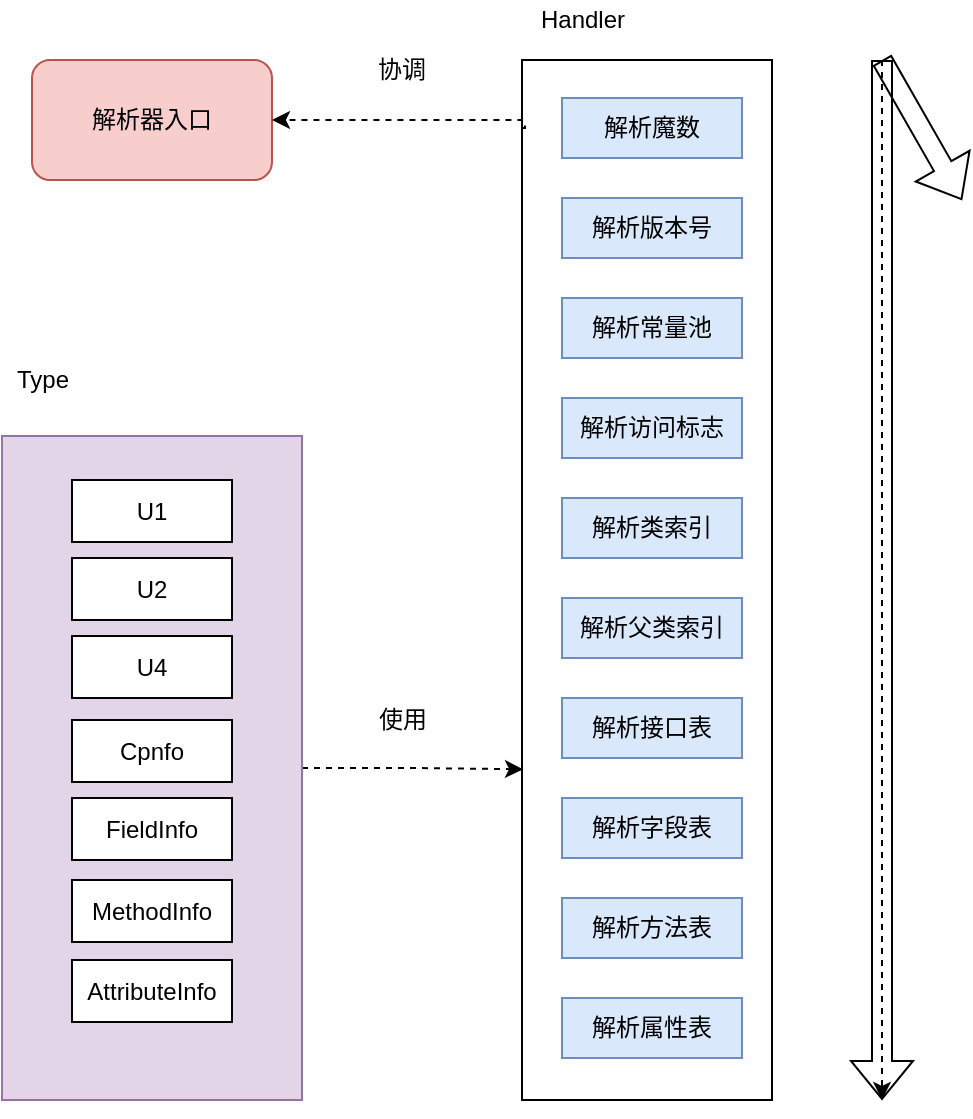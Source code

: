 <mxfile version="15.6.3" type="github">
  <diagram id="KJQ_AWa8l4w9tSERXjJN" name="Page-1">
    <mxGraphModel dx="942" dy="621" grid="1" gridSize="10" guides="1" tooltips="1" connect="1" arrows="1" fold="1" page="1" pageScale="1" pageWidth="827" pageHeight="1169" math="0" shadow="0">
      <root>
        <mxCell id="0" />
        <mxCell id="1" parent="0" />
        <mxCell id="fsH_G0In-MBlYthfAQ0J-1" value="解析器入口" style="rounded=1;whiteSpace=wrap;html=1;fillColor=#f8cecc;strokeColor=#b85450;" vertex="1" parent="1">
          <mxGeometry x="255" y="40" width="120" height="60" as="geometry" />
        </mxCell>
        <mxCell id="fsH_G0In-MBlYthfAQ0J-2" value="U1" style="rounded=0;whiteSpace=wrap;html=1;" vertex="1" parent="1">
          <mxGeometry x="275" y="244.5" width="80" height="31" as="geometry" />
        </mxCell>
        <mxCell id="fsH_G0In-MBlYthfAQ0J-3" value="解析魔数" style="rounded=0;whiteSpace=wrap;html=1;fillColor=#dae8fc;strokeColor=#6c8ebf;" vertex="1" parent="1">
          <mxGeometry x="520" y="59" width="90" height="30" as="geometry" />
        </mxCell>
        <mxCell id="fsH_G0In-MBlYthfAQ0J-4" value="解析版本号" style="rounded=0;whiteSpace=wrap;html=1;fillColor=#dae8fc;strokeColor=#6c8ebf;" vertex="1" parent="1">
          <mxGeometry x="520" y="109" width="90" height="30" as="geometry" />
        </mxCell>
        <mxCell id="fsH_G0In-MBlYthfAQ0J-7" value="解析常量池" style="rounded=0;whiteSpace=wrap;html=1;fillColor=#dae8fc;strokeColor=#6c8ebf;" vertex="1" parent="1">
          <mxGeometry x="520" y="159" width="90" height="30" as="geometry" />
        </mxCell>
        <mxCell id="fsH_G0In-MBlYthfAQ0J-9" value="解析访问标志" style="rounded=0;whiteSpace=wrap;html=1;fillColor=#dae8fc;strokeColor=#6c8ebf;" vertex="1" parent="1">
          <mxGeometry x="520" y="209" width="90" height="30" as="geometry" />
        </mxCell>
        <mxCell id="fsH_G0In-MBlYthfAQ0J-10" value="解析类索引" style="rounded=0;whiteSpace=wrap;html=1;fillColor=#dae8fc;strokeColor=#6c8ebf;" vertex="1" parent="1">
          <mxGeometry x="520" y="259" width="90" height="30" as="geometry" />
        </mxCell>
        <mxCell id="fsH_G0In-MBlYthfAQ0J-11" value="解析父类索引" style="rounded=0;whiteSpace=wrap;html=1;fillColor=#dae8fc;strokeColor=#6c8ebf;" vertex="1" parent="1">
          <mxGeometry x="520" y="309" width="90" height="30" as="geometry" />
        </mxCell>
        <mxCell id="fsH_G0In-MBlYthfAQ0J-12" value="解析接口表" style="rounded=0;whiteSpace=wrap;html=1;fillColor=#dae8fc;strokeColor=#6c8ebf;" vertex="1" parent="1">
          <mxGeometry x="520" y="359" width="90" height="30" as="geometry" />
        </mxCell>
        <mxCell id="fsH_G0In-MBlYthfAQ0J-13" value="解析字段表" style="rounded=0;whiteSpace=wrap;html=1;fillColor=#dae8fc;strokeColor=#6c8ebf;" vertex="1" parent="1">
          <mxGeometry x="520" y="409" width="90" height="30" as="geometry" />
        </mxCell>
        <mxCell id="fsH_G0In-MBlYthfAQ0J-14" value="解析方法表" style="rounded=0;whiteSpace=wrap;html=1;fillColor=#dae8fc;strokeColor=#6c8ebf;" vertex="1" parent="1">
          <mxGeometry x="520" y="459" width="90" height="30" as="geometry" />
        </mxCell>
        <mxCell id="fsH_G0In-MBlYthfAQ0J-15" value="解析属性表" style="rounded=0;whiteSpace=wrap;html=1;fillColor=#dae8fc;strokeColor=#6c8ebf;" vertex="1" parent="1">
          <mxGeometry x="520" y="509" width="90" height="30" as="geometry" />
        </mxCell>
        <mxCell id="fsH_G0In-MBlYthfAQ0J-32" style="edgeStyle=orthogonalEdgeStyle;rounded=0;orthogonalLoop=1;jettySize=auto;html=1;entryX=0.004;entryY=0.682;entryDx=0;entryDy=0;entryPerimeter=0;dashed=1;" edge="1" parent="1" source="fsH_G0In-MBlYthfAQ0J-16" target="fsH_G0In-MBlYthfAQ0J-27">
          <mxGeometry relative="1" as="geometry" />
        </mxCell>
        <mxCell id="fsH_G0In-MBlYthfAQ0J-16" value="" style="rounded=0;whiteSpace=wrap;html=1;fillColor=#e1d5e7;strokeColor=#9673a6;" vertex="1" parent="1">
          <mxGeometry x="240" y="228" width="150" height="332" as="geometry" />
        </mxCell>
        <mxCell id="fsH_G0In-MBlYthfAQ0J-19" value="U2&lt;span style=&quot;color: rgba(0 , 0 , 0 , 0) ; font-family: monospace ; font-size: 0px&quot;&gt;%3CmxGraphModel%3E%3Croot%3E%3CmxCell%20id%3D%220%22%2F%3E%3CmxCell%20id%3D%221%22%20parent%3D%220%22%2F%3E%3CmxCell%20id%3D%222%22%20value%3D%22U1%22%20style%3D%22rounded%3D0%3BwhiteSpace%3Dwrap%3Bhtml%3D1%3B%22%20vertex%3D%221%22%20parent%3D%221%22%3E%3CmxGeometry%20x%3D%22275%22%20y%3D%22244.5%22%20width%3D%2280%22%20height%3D%2231%22%20as%3D%22geometry%22%2F%3E%3C%2FmxCell%3E%3C%2Froot%3E%3C%2FmxGraphModel%3E&lt;/span&gt;&lt;span style=&quot;color: rgba(0 , 0 , 0 , 0) ; font-family: monospace ; font-size: 0px&quot;&gt;%3CmxGraphModel%3E%3Croot%3E%3CmxCell%20id%3D%220%22%2F%3E%3CmxCell%20id%3D%221%22%20parent%3D%220%22%2F%3E%3CmxCell%20id%3D%222%22%20value%3D%22U1%22%20style%3D%22rounded%3D0%3BwhiteSpace%3Dwrap%3Bhtml%3D1%3B%22%20vertex%3D%221%22%20parent%3D%221%22%3E%3CmxGeometry%20x%3D%22275%22%20y%3D%22244.5%22%20width%3D%2280%22%20height%3D%2231%22%20as%3D%22geometry%22%2F%3E%3C%2FmxCell%3E%3C%2Froot%3E%3C%2FmxGraphModel%3E&lt;/span&gt;" style="rounded=0;whiteSpace=wrap;html=1;" vertex="1" parent="1">
          <mxGeometry x="275" y="289" width="80" height="31" as="geometry" />
        </mxCell>
        <mxCell id="fsH_G0In-MBlYthfAQ0J-20" value="U4&lt;span style=&quot;color: rgba(0 , 0 , 0 , 0) ; font-family: monospace ; font-size: 0px&quot;&gt;3CmxGraphModel%3E%3Croot%3E%3CmxCell%20id%3D%220%22%2F%3E%3CmxCell%20id%3D%221%22%20parent%3D%220%22%2F%3E%3CmxCell%20id%3D%222%22%20value%3D%22U1%22%20style%3D%22rounded%3D0%3BwhiteSpace%3Dwrap%3Bhtml%3D1%3B%22%20vertex%3D%221%22%20parent%3D%221%22%3E%3CmxGeometry%20x%3D%22275%22%20y%3D%22244.5%22%20width%3D%2280%22%20height%3D%2231%22%20as%3D%22geometry%22%2F%3E%3C%2FmxCell%3E%3C%2Froot%3E%3C%2FmxGraphModel%3E&lt;/span&gt;&lt;span style=&quot;color: rgba(0 , 0 , 0 , 0) ; font-family: monospace ; font-size: 0px&quot;&gt;%3CmxGraphModel%3E%3Croot%3E%3CmxCell%20id%3D%220%22%2F%3E%3CmxCell%20id%3D%221%22%20parent%3D%220%22%2F%3E%3CmxCell%20id%3D%222%22%20value%3D%22U1%22%20style%3D%22rounded%3D0%3BwhiteSpace%3Dwrap%3Bhtml%3D1%3B%22%20vertex%3D%221%22%20parent%3D%221%22%3E%3CmxGeometry%20x%3D%22275%22%20y%3D%22244.5%22%20width%3D%2280%22%20height%3D%2231%22%20as%3D%22geometry%22%2F%3E%3C%2FmxCell%3E%3C%2Froot%3E%3C%2FmxGraphModel%34&lt;/span&gt;" style="rounded=0;whiteSpace=wrap;html=1;" vertex="1" parent="1">
          <mxGeometry x="275" y="328" width="80" height="31" as="geometry" />
        </mxCell>
        <mxCell id="fsH_G0In-MBlYthfAQ0J-21" value="Cpnfo" style="rounded=0;whiteSpace=wrap;html=1;" vertex="1" parent="1">
          <mxGeometry x="275" y="370" width="80" height="31" as="geometry" />
        </mxCell>
        <mxCell id="fsH_G0In-MBlYthfAQ0J-22" value="FieldInfo" style="rounded=0;whiteSpace=wrap;html=1;" vertex="1" parent="1">
          <mxGeometry x="275" y="409" width="80" height="31" as="geometry" />
        </mxCell>
        <mxCell id="fsH_G0In-MBlYthfAQ0J-23" value="MethodInfo" style="rounded=0;whiteSpace=wrap;html=1;" vertex="1" parent="1">
          <mxGeometry x="275" y="450" width="80" height="31" as="geometry" />
        </mxCell>
        <mxCell id="fsH_G0In-MBlYthfAQ0J-25" value="AttributeInfo" style="rounded=0;whiteSpace=wrap;html=1;" vertex="1" parent="1">
          <mxGeometry x="275" y="490" width="80" height="31" as="geometry" />
        </mxCell>
        <mxCell id="fsH_G0In-MBlYthfAQ0J-26" value="Type" style="text;html=1;align=center;verticalAlign=middle;resizable=0;points=[];autosize=1;strokeColor=none;fillColor=none;" vertex="1" parent="1">
          <mxGeometry x="240" y="190" width="40" height="20" as="geometry" />
        </mxCell>
        <mxCell id="fsH_G0In-MBlYthfAQ0J-33" style="edgeStyle=orthogonalEdgeStyle;rounded=0;orthogonalLoop=1;jettySize=auto;html=1;exitX=0.012;exitY=0.063;exitDx=0;exitDy=0;dashed=1;entryX=1;entryY=0.5;entryDx=0;entryDy=0;exitPerimeter=0;" edge="1" parent="1" source="fsH_G0In-MBlYthfAQ0J-27" target="fsH_G0In-MBlYthfAQ0J-1">
          <mxGeometry relative="1" as="geometry">
            <mxPoint x="400" y="230" as="targetPoint" />
            <Array as="points">
              <mxPoint x="502" y="74" />
              <mxPoint x="500" y="74" />
              <mxPoint x="500" y="70" />
            </Array>
          </mxGeometry>
        </mxCell>
        <mxCell id="fsH_G0In-MBlYthfAQ0J-27" value="" style="rounded=0;whiteSpace=wrap;html=1;fillColor=none;" vertex="1" parent="1">
          <mxGeometry x="500" y="40" width="125" height="520" as="geometry" />
        </mxCell>
        <mxCell id="fsH_G0In-MBlYthfAQ0J-28" value="Handler" style="text;html=1;align=center;verticalAlign=middle;resizable=0;points=[];autosize=1;strokeColor=none;fillColor=none;" vertex="1" parent="1">
          <mxGeometry x="500" y="10" width="60" height="20" as="geometry" />
        </mxCell>
        <mxCell id="fsH_G0In-MBlYthfAQ0J-29" value="" style="shape=flexArrow;endArrow=classic;html=1;rounded=0;" edge="1" parent="1">
          <mxGeometry width="50" height="50" relative="1" as="geometry">
            <mxPoint x="680" y="40" as="sourcePoint" />
            <mxPoint x="680" y="560" as="targetPoint" />
          </mxGeometry>
        </mxCell>
        <mxCell id="fsH_G0In-MBlYthfAQ0J-30" value="" style="shape=flexArrow;endArrow=classic;html=1;rounded=0;" edge="1" parent="1">
          <mxGeometry width="50" height="50" relative="1" as="geometry">
            <mxPoint x="680" y="40" as="sourcePoint" />
            <mxPoint x="720" y="110" as="targetPoint" />
          </mxGeometry>
        </mxCell>
        <mxCell id="fsH_G0In-MBlYthfAQ0J-31" value="" style="endArrow=classic;html=1;rounded=0;dashed=1;" edge="1" parent="1">
          <mxGeometry width="50" height="50" relative="1" as="geometry">
            <mxPoint x="680" y="40" as="sourcePoint" />
            <mxPoint x="680" y="560" as="targetPoint" />
          </mxGeometry>
        </mxCell>
        <mxCell id="fsH_G0In-MBlYthfAQ0J-34" value="协调" style="text;html=1;strokeColor=none;fillColor=none;align=center;verticalAlign=middle;whiteSpace=wrap;rounded=0;" vertex="1" parent="1">
          <mxGeometry x="410" y="30" width="60" height="30" as="geometry" />
        </mxCell>
        <mxCell id="fsH_G0In-MBlYthfAQ0J-35" value="使用" style="text;html=1;align=center;verticalAlign=middle;resizable=0;points=[];autosize=1;strokeColor=none;fillColor=none;" vertex="1" parent="1">
          <mxGeometry x="420" y="360" width="40" height="20" as="geometry" />
        </mxCell>
        <mxCell id="fsH_G0In-MBlYthfAQ0J-36" value="U1&lt;span style=&quot;color: rgba(0 , 0 , 0 , 0) ; font-family: monospace ; font-size: 0px&quot;&gt;%3CmxGraphModel%3E%3Croot%3E%3CmxCell%20id%3D%220%22%2F%3E%3CmxCell%20id%3D%221%22%20parent%3D%220%22%2F%3E%3CmxCell%20id%3D%222%22%20value%3D%22U1%22%20style%3D%22rounded%3D0%3BwhiteSpace%3Dwrap%3Bhtml%3D1%3B%22%20vertex%3D%221%22%20parent%3D%221%22%3E%3CmxGeometry%20x%3D%22275%22%20y%3D%22244.5%22%20width%3D%2280%22%20height%3D%2231%22%20as%3D%22geometry%22%2F%3E%3C%2FmxCell%3E%3C%2Froot%3E%3C%2FmxGraphModel%3E&lt;/span&gt;&lt;span style=&quot;color: rgba(0 , 0 , 0 , 0) ; font-family: monospace ; font-size: 0px&quot;&gt;%3CmxGraphModel%3E%3Croot%3E%3CmxCell%20id%3D%220%22%2F%3E%3CmxCell%20id%3D%221%22%20parent%3D%220%22%2F%3E%3CmxCell%20id%3D%222%22%20value%3D%22U1%22%20style%3D%22rounded%3D0%3BwhiteSpace%3Dwrap%3Bhtml%3D1%3B%22%20vertex%3D%221%22%20parent%3D%221%22%3E%3CmxGeometry%20x%3D%22275%22%20y%3D%22244.5%22%20width%3D%2280%22%20height%3D%2231%22%20as%3D%22geometry%22%2F%3E%3C%2FmxCell%3E%3C%2Froot%3E%3C%2FmxGraphModel1&lt;/span&gt;" style="rounded=0;whiteSpace=wrap;html=1;" vertex="1" parent="1">
          <mxGeometry x="275" y="250" width="80" height="31" as="geometry" />
        </mxCell>
      </root>
    </mxGraphModel>
  </diagram>
</mxfile>
